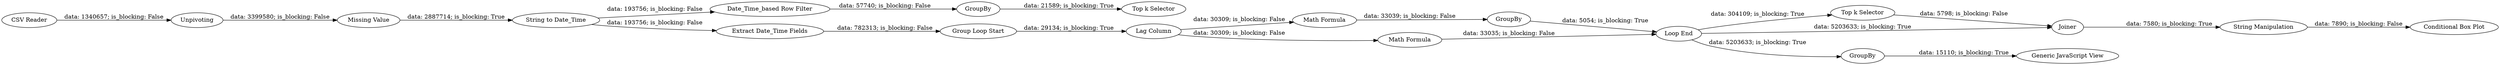 digraph {
	"-3450132382748374187_34" [label="String Manipulation"]
	"-3450132382748374187_44" [label="Missing Value"]
	"-3450132382748374187_28" [label="Top k Selector"]
	"-3450132382748374187_5" [label="String to Date_Time"]
	"-3450132382748374187_8" [label="Group Loop Start"]
	"-3450132382748374187_27" [label="Date_Time_based Row Filter"]
	"-3450132382748374187_13" [label="Loop End"]
	"-3450132382748374187_12" [label=GroupBy]
	"-3450132382748374187_23" [label="Top k Selector"]
	"-3450132382748374187_6" [label="Extract Date_Time Fields"]
	"-3450132382748374187_31" [label="Math Formula"]
	"-3450132382748374187_32" [label="Math Formula"]
	"-3450132382748374187_33" [label=Joiner]
	"-3450132382748374187_10" [label="Lag Column"]
	"-3450132382748374187_29" [label="Conditional Box Plot"]
	"-3450132382748374187_35" [label=GroupBy]
	"-3450132382748374187_3" [label=Unpivoting]
	"-3450132382748374187_1" [label="CSV Reader"]
	"-3450132382748374187_16" [label=GroupBy]
	"-3450132382748374187_40" [label="Generic JavaScript View"]
	"-3450132382748374187_8" -> "-3450132382748374187_10" [label="data: 29134; is_blocking: True"]
	"-3450132382748374187_3" -> "-3450132382748374187_44" [label="data: 3399580; is_blocking: False"]
	"-3450132382748374187_27" -> "-3450132382748374187_16" [label="data: 57740; is_blocking: False"]
	"-3450132382748374187_23" -> "-3450132382748374187_33" [label="data: 5798; is_blocking: False"]
	"-3450132382748374187_31" -> "-3450132382748374187_12" [label="data: 33039; is_blocking: False"]
	"-3450132382748374187_1" -> "-3450132382748374187_3" [label="data: 1340657; is_blocking: False"]
	"-3450132382748374187_10" -> "-3450132382748374187_31" [label="data: 30309; is_blocking: False"]
	"-3450132382748374187_12" -> "-3450132382748374187_13" [label="data: 5054; is_blocking: True"]
	"-3450132382748374187_34" -> "-3450132382748374187_29" [label="data: 7890; is_blocking: False"]
	"-3450132382748374187_32" -> "-3450132382748374187_13" [label="data: 33035; is_blocking: False"]
	"-3450132382748374187_5" -> "-3450132382748374187_6" [label="data: 193756; is_blocking: False"]
	"-3450132382748374187_35" -> "-3450132382748374187_40" [label="data: 15110; is_blocking: True"]
	"-3450132382748374187_10" -> "-3450132382748374187_32" [label="data: 30309; is_blocking: False"]
	"-3450132382748374187_13" -> "-3450132382748374187_35" [label="data: 5203633; is_blocking: True"]
	"-3450132382748374187_5" -> "-3450132382748374187_27" [label="data: 193756; is_blocking: False"]
	"-3450132382748374187_33" -> "-3450132382748374187_34" [label="data: 7580; is_blocking: True"]
	"-3450132382748374187_44" -> "-3450132382748374187_5" [label="data: 2887714; is_blocking: True"]
	"-3450132382748374187_13" -> "-3450132382748374187_33" [label="data: 5203633; is_blocking: True"]
	"-3450132382748374187_16" -> "-3450132382748374187_28" [label="data: 21589; is_blocking: True"]
	"-3450132382748374187_13" -> "-3450132382748374187_23" [label="data: 304109; is_blocking: True"]
	"-3450132382748374187_6" -> "-3450132382748374187_8" [label="data: 782313; is_blocking: False"]
	rankdir=LR
}
